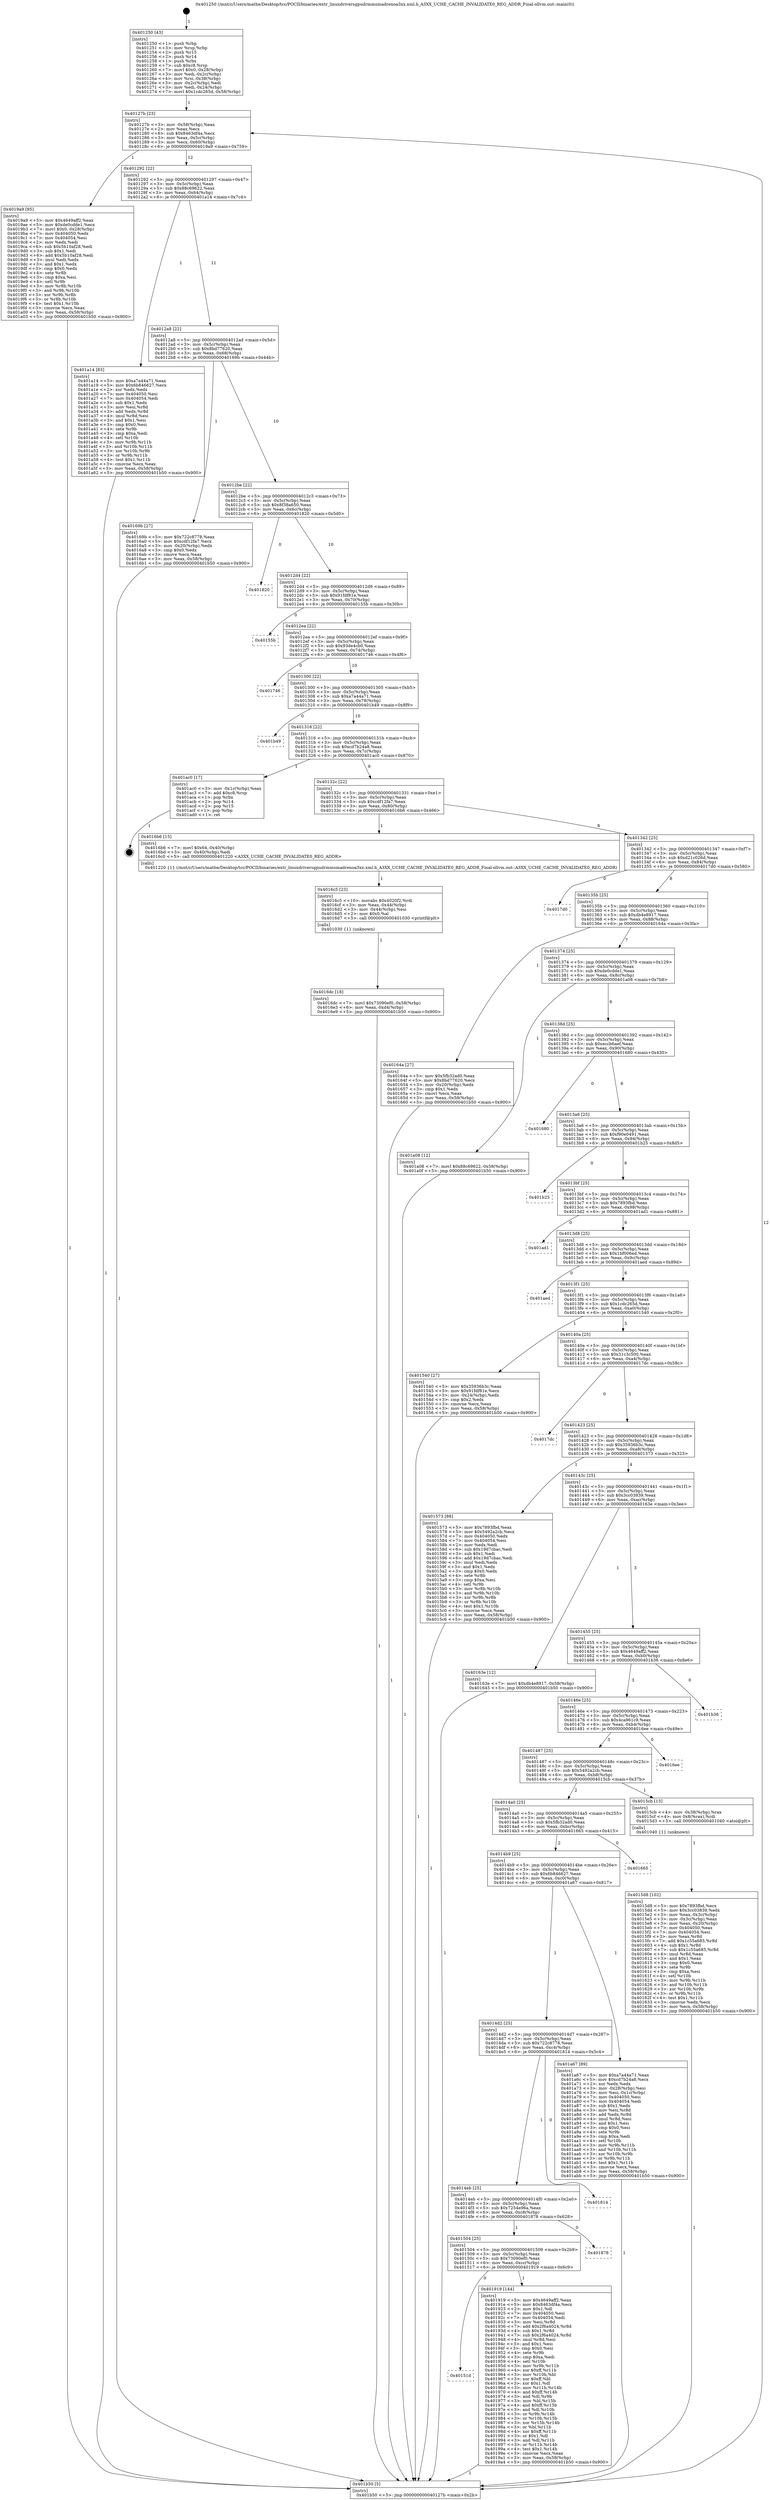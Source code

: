 digraph "0x401250" {
  label = "0x401250 (/mnt/c/Users/mathe/Desktop/tcc/POCII/binaries/extr_linuxdriversgpudrmmsmadrenoa3xx.xml.h_A3XX_UCHE_CACHE_INVALIDATE0_REG_ADDR_Final-ollvm.out::main(0))"
  labelloc = "t"
  node[shape=record]

  Entry [label="",width=0.3,height=0.3,shape=circle,fillcolor=black,style=filled]
  "0x40127b" [label="{
     0x40127b [23]\l
     | [instrs]\l
     &nbsp;&nbsp;0x40127b \<+3\>: mov -0x58(%rbp),%eax\l
     &nbsp;&nbsp;0x40127e \<+2\>: mov %eax,%ecx\l
     &nbsp;&nbsp;0x401280 \<+6\>: sub $0x8463df4a,%ecx\l
     &nbsp;&nbsp;0x401286 \<+3\>: mov %eax,-0x5c(%rbp)\l
     &nbsp;&nbsp;0x401289 \<+3\>: mov %ecx,-0x60(%rbp)\l
     &nbsp;&nbsp;0x40128c \<+6\>: je 00000000004019a9 \<main+0x759\>\l
  }"]
  "0x4019a9" [label="{
     0x4019a9 [95]\l
     | [instrs]\l
     &nbsp;&nbsp;0x4019a9 \<+5\>: mov $0x4649aff2,%eax\l
     &nbsp;&nbsp;0x4019ae \<+5\>: mov $0xde0cdde1,%ecx\l
     &nbsp;&nbsp;0x4019b3 \<+7\>: movl $0x0,-0x28(%rbp)\l
     &nbsp;&nbsp;0x4019ba \<+7\>: mov 0x404050,%edx\l
     &nbsp;&nbsp;0x4019c1 \<+7\>: mov 0x404054,%esi\l
     &nbsp;&nbsp;0x4019c8 \<+2\>: mov %edx,%edi\l
     &nbsp;&nbsp;0x4019ca \<+6\>: sub $0x5b10af28,%edi\l
     &nbsp;&nbsp;0x4019d0 \<+3\>: sub $0x1,%edi\l
     &nbsp;&nbsp;0x4019d3 \<+6\>: add $0x5b10af28,%edi\l
     &nbsp;&nbsp;0x4019d9 \<+3\>: imul %edi,%edx\l
     &nbsp;&nbsp;0x4019dc \<+3\>: and $0x1,%edx\l
     &nbsp;&nbsp;0x4019df \<+3\>: cmp $0x0,%edx\l
     &nbsp;&nbsp;0x4019e2 \<+4\>: sete %r8b\l
     &nbsp;&nbsp;0x4019e6 \<+3\>: cmp $0xa,%esi\l
     &nbsp;&nbsp;0x4019e9 \<+4\>: setl %r9b\l
     &nbsp;&nbsp;0x4019ed \<+3\>: mov %r8b,%r10b\l
     &nbsp;&nbsp;0x4019f0 \<+3\>: and %r9b,%r10b\l
     &nbsp;&nbsp;0x4019f3 \<+3\>: xor %r9b,%r8b\l
     &nbsp;&nbsp;0x4019f6 \<+3\>: or %r8b,%r10b\l
     &nbsp;&nbsp;0x4019f9 \<+4\>: test $0x1,%r10b\l
     &nbsp;&nbsp;0x4019fd \<+3\>: cmovne %ecx,%eax\l
     &nbsp;&nbsp;0x401a00 \<+3\>: mov %eax,-0x58(%rbp)\l
     &nbsp;&nbsp;0x401a03 \<+5\>: jmp 0000000000401b50 \<main+0x900\>\l
  }"]
  "0x401292" [label="{
     0x401292 [22]\l
     | [instrs]\l
     &nbsp;&nbsp;0x401292 \<+5\>: jmp 0000000000401297 \<main+0x47\>\l
     &nbsp;&nbsp;0x401297 \<+3\>: mov -0x5c(%rbp),%eax\l
     &nbsp;&nbsp;0x40129a \<+5\>: sub $0x88c69622,%eax\l
     &nbsp;&nbsp;0x40129f \<+3\>: mov %eax,-0x64(%rbp)\l
     &nbsp;&nbsp;0x4012a2 \<+6\>: je 0000000000401a14 \<main+0x7c4\>\l
  }"]
  Exit [label="",width=0.3,height=0.3,shape=circle,fillcolor=black,style=filled,peripheries=2]
  "0x401a14" [label="{
     0x401a14 [83]\l
     | [instrs]\l
     &nbsp;&nbsp;0x401a14 \<+5\>: mov $0xa7a44a71,%eax\l
     &nbsp;&nbsp;0x401a19 \<+5\>: mov $0x6b846627,%ecx\l
     &nbsp;&nbsp;0x401a1e \<+2\>: xor %edx,%edx\l
     &nbsp;&nbsp;0x401a20 \<+7\>: mov 0x404050,%esi\l
     &nbsp;&nbsp;0x401a27 \<+7\>: mov 0x404054,%edi\l
     &nbsp;&nbsp;0x401a2e \<+3\>: sub $0x1,%edx\l
     &nbsp;&nbsp;0x401a31 \<+3\>: mov %esi,%r8d\l
     &nbsp;&nbsp;0x401a34 \<+3\>: add %edx,%r8d\l
     &nbsp;&nbsp;0x401a37 \<+4\>: imul %r8d,%esi\l
     &nbsp;&nbsp;0x401a3b \<+3\>: and $0x1,%esi\l
     &nbsp;&nbsp;0x401a3e \<+3\>: cmp $0x0,%esi\l
     &nbsp;&nbsp;0x401a41 \<+4\>: sete %r9b\l
     &nbsp;&nbsp;0x401a45 \<+3\>: cmp $0xa,%edi\l
     &nbsp;&nbsp;0x401a48 \<+4\>: setl %r10b\l
     &nbsp;&nbsp;0x401a4c \<+3\>: mov %r9b,%r11b\l
     &nbsp;&nbsp;0x401a4f \<+3\>: and %r10b,%r11b\l
     &nbsp;&nbsp;0x401a52 \<+3\>: xor %r10b,%r9b\l
     &nbsp;&nbsp;0x401a55 \<+3\>: or %r9b,%r11b\l
     &nbsp;&nbsp;0x401a58 \<+4\>: test $0x1,%r11b\l
     &nbsp;&nbsp;0x401a5c \<+3\>: cmovne %ecx,%eax\l
     &nbsp;&nbsp;0x401a5f \<+3\>: mov %eax,-0x58(%rbp)\l
     &nbsp;&nbsp;0x401a62 \<+5\>: jmp 0000000000401b50 \<main+0x900\>\l
  }"]
  "0x4012a8" [label="{
     0x4012a8 [22]\l
     | [instrs]\l
     &nbsp;&nbsp;0x4012a8 \<+5\>: jmp 00000000004012ad \<main+0x5d\>\l
     &nbsp;&nbsp;0x4012ad \<+3\>: mov -0x5c(%rbp),%eax\l
     &nbsp;&nbsp;0x4012b0 \<+5\>: sub $0x8bd77620,%eax\l
     &nbsp;&nbsp;0x4012b5 \<+3\>: mov %eax,-0x68(%rbp)\l
     &nbsp;&nbsp;0x4012b8 \<+6\>: je 000000000040169b \<main+0x44b\>\l
  }"]
  "0x40151d" [label="{
     0x40151d\l
  }", style=dashed]
  "0x40169b" [label="{
     0x40169b [27]\l
     | [instrs]\l
     &nbsp;&nbsp;0x40169b \<+5\>: mov $0x722c8778,%eax\l
     &nbsp;&nbsp;0x4016a0 \<+5\>: mov $0xcdf12fa7,%ecx\l
     &nbsp;&nbsp;0x4016a5 \<+3\>: mov -0x20(%rbp),%edx\l
     &nbsp;&nbsp;0x4016a8 \<+3\>: cmp $0x0,%edx\l
     &nbsp;&nbsp;0x4016ab \<+3\>: cmove %ecx,%eax\l
     &nbsp;&nbsp;0x4016ae \<+3\>: mov %eax,-0x58(%rbp)\l
     &nbsp;&nbsp;0x4016b1 \<+5\>: jmp 0000000000401b50 \<main+0x900\>\l
  }"]
  "0x4012be" [label="{
     0x4012be [22]\l
     | [instrs]\l
     &nbsp;&nbsp;0x4012be \<+5\>: jmp 00000000004012c3 \<main+0x73\>\l
     &nbsp;&nbsp;0x4012c3 \<+3\>: mov -0x5c(%rbp),%eax\l
     &nbsp;&nbsp;0x4012c6 \<+5\>: sub $0x8f38a650,%eax\l
     &nbsp;&nbsp;0x4012cb \<+3\>: mov %eax,-0x6c(%rbp)\l
     &nbsp;&nbsp;0x4012ce \<+6\>: je 0000000000401820 \<main+0x5d0\>\l
  }"]
  "0x401919" [label="{
     0x401919 [144]\l
     | [instrs]\l
     &nbsp;&nbsp;0x401919 \<+5\>: mov $0x4649aff2,%eax\l
     &nbsp;&nbsp;0x40191e \<+5\>: mov $0x8463df4a,%ecx\l
     &nbsp;&nbsp;0x401923 \<+2\>: mov $0x1,%dl\l
     &nbsp;&nbsp;0x401925 \<+7\>: mov 0x404050,%esi\l
     &nbsp;&nbsp;0x40192c \<+7\>: mov 0x404054,%edi\l
     &nbsp;&nbsp;0x401933 \<+3\>: mov %esi,%r8d\l
     &nbsp;&nbsp;0x401936 \<+7\>: add $0x2f6a4024,%r8d\l
     &nbsp;&nbsp;0x40193d \<+4\>: sub $0x1,%r8d\l
     &nbsp;&nbsp;0x401941 \<+7\>: sub $0x2f6a4024,%r8d\l
     &nbsp;&nbsp;0x401948 \<+4\>: imul %r8d,%esi\l
     &nbsp;&nbsp;0x40194c \<+3\>: and $0x1,%esi\l
     &nbsp;&nbsp;0x40194f \<+3\>: cmp $0x0,%esi\l
     &nbsp;&nbsp;0x401952 \<+4\>: sete %r9b\l
     &nbsp;&nbsp;0x401956 \<+3\>: cmp $0xa,%edi\l
     &nbsp;&nbsp;0x401959 \<+4\>: setl %r10b\l
     &nbsp;&nbsp;0x40195d \<+3\>: mov %r9b,%r11b\l
     &nbsp;&nbsp;0x401960 \<+4\>: xor $0xff,%r11b\l
     &nbsp;&nbsp;0x401964 \<+3\>: mov %r10b,%bl\l
     &nbsp;&nbsp;0x401967 \<+3\>: xor $0xff,%bl\l
     &nbsp;&nbsp;0x40196a \<+3\>: xor $0x1,%dl\l
     &nbsp;&nbsp;0x40196d \<+3\>: mov %r11b,%r14b\l
     &nbsp;&nbsp;0x401970 \<+4\>: and $0xff,%r14b\l
     &nbsp;&nbsp;0x401974 \<+3\>: and %dl,%r9b\l
     &nbsp;&nbsp;0x401977 \<+3\>: mov %bl,%r15b\l
     &nbsp;&nbsp;0x40197a \<+4\>: and $0xff,%r15b\l
     &nbsp;&nbsp;0x40197e \<+3\>: and %dl,%r10b\l
     &nbsp;&nbsp;0x401981 \<+3\>: or %r9b,%r14b\l
     &nbsp;&nbsp;0x401984 \<+3\>: or %r10b,%r15b\l
     &nbsp;&nbsp;0x401987 \<+3\>: xor %r15b,%r14b\l
     &nbsp;&nbsp;0x40198a \<+3\>: or %bl,%r11b\l
     &nbsp;&nbsp;0x40198d \<+4\>: xor $0xff,%r11b\l
     &nbsp;&nbsp;0x401991 \<+3\>: or $0x1,%dl\l
     &nbsp;&nbsp;0x401994 \<+3\>: and %dl,%r11b\l
     &nbsp;&nbsp;0x401997 \<+3\>: or %r11b,%r14b\l
     &nbsp;&nbsp;0x40199a \<+4\>: test $0x1,%r14b\l
     &nbsp;&nbsp;0x40199e \<+3\>: cmovne %ecx,%eax\l
     &nbsp;&nbsp;0x4019a1 \<+3\>: mov %eax,-0x58(%rbp)\l
     &nbsp;&nbsp;0x4019a4 \<+5\>: jmp 0000000000401b50 \<main+0x900\>\l
  }"]
  "0x401820" [label="{
     0x401820\l
  }", style=dashed]
  "0x4012d4" [label="{
     0x4012d4 [22]\l
     | [instrs]\l
     &nbsp;&nbsp;0x4012d4 \<+5\>: jmp 00000000004012d9 \<main+0x89\>\l
     &nbsp;&nbsp;0x4012d9 \<+3\>: mov -0x5c(%rbp),%eax\l
     &nbsp;&nbsp;0x4012dc \<+5\>: sub $0x91fdf81e,%eax\l
     &nbsp;&nbsp;0x4012e1 \<+3\>: mov %eax,-0x70(%rbp)\l
     &nbsp;&nbsp;0x4012e4 \<+6\>: je 000000000040155b \<main+0x30b\>\l
  }"]
  "0x401504" [label="{
     0x401504 [25]\l
     | [instrs]\l
     &nbsp;&nbsp;0x401504 \<+5\>: jmp 0000000000401509 \<main+0x2b9\>\l
     &nbsp;&nbsp;0x401509 \<+3\>: mov -0x5c(%rbp),%eax\l
     &nbsp;&nbsp;0x40150c \<+5\>: sub $0x73090ef0,%eax\l
     &nbsp;&nbsp;0x401511 \<+6\>: mov %eax,-0xcc(%rbp)\l
     &nbsp;&nbsp;0x401517 \<+6\>: je 0000000000401919 \<main+0x6c9\>\l
  }"]
  "0x40155b" [label="{
     0x40155b\l
  }", style=dashed]
  "0x4012ea" [label="{
     0x4012ea [22]\l
     | [instrs]\l
     &nbsp;&nbsp;0x4012ea \<+5\>: jmp 00000000004012ef \<main+0x9f\>\l
     &nbsp;&nbsp;0x4012ef \<+3\>: mov -0x5c(%rbp),%eax\l
     &nbsp;&nbsp;0x4012f2 \<+5\>: sub $0x93de4cb0,%eax\l
     &nbsp;&nbsp;0x4012f7 \<+3\>: mov %eax,-0x74(%rbp)\l
     &nbsp;&nbsp;0x4012fa \<+6\>: je 0000000000401746 \<main+0x4f6\>\l
  }"]
  "0x401878" [label="{
     0x401878\l
  }", style=dashed]
  "0x401746" [label="{
     0x401746\l
  }", style=dashed]
  "0x401300" [label="{
     0x401300 [22]\l
     | [instrs]\l
     &nbsp;&nbsp;0x401300 \<+5\>: jmp 0000000000401305 \<main+0xb5\>\l
     &nbsp;&nbsp;0x401305 \<+3\>: mov -0x5c(%rbp),%eax\l
     &nbsp;&nbsp;0x401308 \<+5\>: sub $0xa7a44a71,%eax\l
     &nbsp;&nbsp;0x40130d \<+3\>: mov %eax,-0x78(%rbp)\l
     &nbsp;&nbsp;0x401310 \<+6\>: je 0000000000401b49 \<main+0x8f9\>\l
  }"]
  "0x4014eb" [label="{
     0x4014eb [25]\l
     | [instrs]\l
     &nbsp;&nbsp;0x4014eb \<+5\>: jmp 00000000004014f0 \<main+0x2a0\>\l
     &nbsp;&nbsp;0x4014f0 \<+3\>: mov -0x5c(%rbp),%eax\l
     &nbsp;&nbsp;0x4014f3 \<+5\>: sub $0x7254e96a,%eax\l
     &nbsp;&nbsp;0x4014f8 \<+6\>: mov %eax,-0xc8(%rbp)\l
     &nbsp;&nbsp;0x4014fe \<+6\>: je 0000000000401878 \<main+0x628\>\l
  }"]
  "0x401b49" [label="{
     0x401b49\l
  }", style=dashed]
  "0x401316" [label="{
     0x401316 [22]\l
     | [instrs]\l
     &nbsp;&nbsp;0x401316 \<+5\>: jmp 000000000040131b \<main+0xcb\>\l
     &nbsp;&nbsp;0x40131b \<+3\>: mov -0x5c(%rbp),%eax\l
     &nbsp;&nbsp;0x40131e \<+5\>: sub $0xcd7b24a8,%eax\l
     &nbsp;&nbsp;0x401323 \<+3\>: mov %eax,-0x7c(%rbp)\l
     &nbsp;&nbsp;0x401326 \<+6\>: je 0000000000401ac0 \<main+0x870\>\l
  }"]
  "0x401814" [label="{
     0x401814\l
  }", style=dashed]
  "0x401ac0" [label="{
     0x401ac0 [17]\l
     | [instrs]\l
     &nbsp;&nbsp;0x401ac0 \<+3\>: mov -0x1c(%rbp),%eax\l
     &nbsp;&nbsp;0x401ac3 \<+7\>: add $0xc8,%rsp\l
     &nbsp;&nbsp;0x401aca \<+1\>: pop %rbx\l
     &nbsp;&nbsp;0x401acb \<+2\>: pop %r14\l
     &nbsp;&nbsp;0x401acd \<+2\>: pop %r15\l
     &nbsp;&nbsp;0x401acf \<+1\>: pop %rbp\l
     &nbsp;&nbsp;0x401ad0 \<+1\>: ret\l
  }"]
  "0x40132c" [label="{
     0x40132c [22]\l
     | [instrs]\l
     &nbsp;&nbsp;0x40132c \<+5\>: jmp 0000000000401331 \<main+0xe1\>\l
     &nbsp;&nbsp;0x401331 \<+3\>: mov -0x5c(%rbp),%eax\l
     &nbsp;&nbsp;0x401334 \<+5\>: sub $0xcdf12fa7,%eax\l
     &nbsp;&nbsp;0x401339 \<+3\>: mov %eax,-0x80(%rbp)\l
     &nbsp;&nbsp;0x40133c \<+6\>: je 00000000004016b6 \<main+0x466\>\l
  }"]
  "0x4014d2" [label="{
     0x4014d2 [25]\l
     | [instrs]\l
     &nbsp;&nbsp;0x4014d2 \<+5\>: jmp 00000000004014d7 \<main+0x287\>\l
     &nbsp;&nbsp;0x4014d7 \<+3\>: mov -0x5c(%rbp),%eax\l
     &nbsp;&nbsp;0x4014da \<+5\>: sub $0x722c8778,%eax\l
     &nbsp;&nbsp;0x4014df \<+6\>: mov %eax,-0xc4(%rbp)\l
     &nbsp;&nbsp;0x4014e5 \<+6\>: je 0000000000401814 \<main+0x5c4\>\l
  }"]
  "0x4016b6" [label="{
     0x4016b6 [15]\l
     | [instrs]\l
     &nbsp;&nbsp;0x4016b6 \<+7\>: movl $0x64,-0x40(%rbp)\l
     &nbsp;&nbsp;0x4016bd \<+3\>: mov -0x40(%rbp),%edi\l
     &nbsp;&nbsp;0x4016c0 \<+5\>: call 0000000000401220 \<A3XX_UCHE_CACHE_INVALIDATE0_REG_ADDR\>\l
     | [calls]\l
     &nbsp;&nbsp;0x401220 \{1\} (/mnt/c/Users/mathe/Desktop/tcc/POCII/binaries/extr_linuxdriversgpudrmmsmadrenoa3xx.xml.h_A3XX_UCHE_CACHE_INVALIDATE0_REG_ADDR_Final-ollvm.out::A3XX_UCHE_CACHE_INVALIDATE0_REG_ADDR)\l
  }"]
  "0x401342" [label="{
     0x401342 [25]\l
     | [instrs]\l
     &nbsp;&nbsp;0x401342 \<+5\>: jmp 0000000000401347 \<main+0xf7\>\l
     &nbsp;&nbsp;0x401347 \<+3\>: mov -0x5c(%rbp),%eax\l
     &nbsp;&nbsp;0x40134a \<+5\>: sub $0xd21c026d,%eax\l
     &nbsp;&nbsp;0x40134f \<+6\>: mov %eax,-0x84(%rbp)\l
     &nbsp;&nbsp;0x401355 \<+6\>: je 00000000004017d0 \<main+0x580\>\l
  }"]
  "0x401a67" [label="{
     0x401a67 [89]\l
     | [instrs]\l
     &nbsp;&nbsp;0x401a67 \<+5\>: mov $0xa7a44a71,%eax\l
     &nbsp;&nbsp;0x401a6c \<+5\>: mov $0xcd7b24a8,%ecx\l
     &nbsp;&nbsp;0x401a71 \<+2\>: xor %edx,%edx\l
     &nbsp;&nbsp;0x401a73 \<+3\>: mov -0x28(%rbp),%esi\l
     &nbsp;&nbsp;0x401a76 \<+3\>: mov %esi,-0x1c(%rbp)\l
     &nbsp;&nbsp;0x401a79 \<+7\>: mov 0x404050,%esi\l
     &nbsp;&nbsp;0x401a80 \<+7\>: mov 0x404054,%edi\l
     &nbsp;&nbsp;0x401a87 \<+3\>: sub $0x1,%edx\l
     &nbsp;&nbsp;0x401a8a \<+3\>: mov %esi,%r8d\l
     &nbsp;&nbsp;0x401a8d \<+3\>: add %edx,%r8d\l
     &nbsp;&nbsp;0x401a90 \<+4\>: imul %r8d,%esi\l
     &nbsp;&nbsp;0x401a94 \<+3\>: and $0x1,%esi\l
     &nbsp;&nbsp;0x401a97 \<+3\>: cmp $0x0,%esi\l
     &nbsp;&nbsp;0x401a9a \<+4\>: sete %r9b\l
     &nbsp;&nbsp;0x401a9e \<+3\>: cmp $0xa,%edi\l
     &nbsp;&nbsp;0x401aa1 \<+4\>: setl %r10b\l
     &nbsp;&nbsp;0x401aa5 \<+3\>: mov %r9b,%r11b\l
     &nbsp;&nbsp;0x401aa8 \<+3\>: and %r10b,%r11b\l
     &nbsp;&nbsp;0x401aab \<+3\>: xor %r10b,%r9b\l
     &nbsp;&nbsp;0x401aae \<+3\>: or %r9b,%r11b\l
     &nbsp;&nbsp;0x401ab1 \<+4\>: test $0x1,%r11b\l
     &nbsp;&nbsp;0x401ab5 \<+3\>: cmovne %ecx,%eax\l
     &nbsp;&nbsp;0x401ab8 \<+3\>: mov %eax,-0x58(%rbp)\l
     &nbsp;&nbsp;0x401abb \<+5\>: jmp 0000000000401b50 \<main+0x900\>\l
  }"]
  "0x4017d0" [label="{
     0x4017d0\l
  }", style=dashed]
  "0x40135b" [label="{
     0x40135b [25]\l
     | [instrs]\l
     &nbsp;&nbsp;0x40135b \<+5\>: jmp 0000000000401360 \<main+0x110\>\l
     &nbsp;&nbsp;0x401360 \<+3\>: mov -0x5c(%rbp),%eax\l
     &nbsp;&nbsp;0x401363 \<+5\>: sub $0xdb4e8917,%eax\l
     &nbsp;&nbsp;0x401368 \<+6\>: mov %eax,-0x88(%rbp)\l
     &nbsp;&nbsp;0x40136e \<+6\>: je 000000000040164a \<main+0x3fa\>\l
  }"]
  "0x4014b9" [label="{
     0x4014b9 [25]\l
     | [instrs]\l
     &nbsp;&nbsp;0x4014b9 \<+5\>: jmp 00000000004014be \<main+0x26e\>\l
     &nbsp;&nbsp;0x4014be \<+3\>: mov -0x5c(%rbp),%eax\l
     &nbsp;&nbsp;0x4014c1 \<+5\>: sub $0x6b846627,%eax\l
     &nbsp;&nbsp;0x4014c6 \<+6\>: mov %eax,-0xc0(%rbp)\l
     &nbsp;&nbsp;0x4014cc \<+6\>: je 0000000000401a67 \<main+0x817\>\l
  }"]
  "0x40164a" [label="{
     0x40164a [27]\l
     | [instrs]\l
     &nbsp;&nbsp;0x40164a \<+5\>: mov $0x5fb32ad0,%eax\l
     &nbsp;&nbsp;0x40164f \<+5\>: mov $0x8bd77620,%ecx\l
     &nbsp;&nbsp;0x401654 \<+3\>: mov -0x20(%rbp),%edx\l
     &nbsp;&nbsp;0x401657 \<+3\>: cmp $0x1,%edx\l
     &nbsp;&nbsp;0x40165a \<+3\>: cmovl %ecx,%eax\l
     &nbsp;&nbsp;0x40165d \<+3\>: mov %eax,-0x58(%rbp)\l
     &nbsp;&nbsp;0x401660 \<+5\>: jmp 0000000000401b50 \<main+0x900\>\l
  }"]
  "0x401374" [label="{
     0x401374 [25]\l
     | [instrs]\l
     &nbsp;&nbsp;0x401374 \<+5\>: jmp 0000000000401379 \<main+0x129\>\l
     &nbsp;&nbsp;0x401379 \<+3\>: mov -0x5c(%rbp),%eax\l
     &nbsp;&nbsp;0x40137c \<+5\>: sub $0xde0cdde1,%eax\l
     &nbsp;&nbsp;0x401381 \<+6\>: mov %eax,-0x8c(%rbp)\l
     &nbsp;&nbsp;0x401387 \<+6\>: je 0000000000401a08 \<main+0x7b8\>\l
  }"]
  "0x401665" [label="{
     0x401665\l
  }", style=dashed]
  "0x401a08" [label="{
     0x401a08 [12]\l
     | [instrs]\l
     &nbsp;&nbsp;0x401a08 \<+7\>: movl $0x88c69622,-0x58(%rbp)\l
     &nbsp;&nbsp;0x401a0f \<+5\>: jmp 0000000000401b50 \<main+0x900\>\l
  }"]
  "0x40138d" [label="{
     0x40138d [25]\l
     | [instrs]\l
     &nbsp;&nbsp;0x40138d \<+5\>: jmp 0000000000401392 \<main+0x142\>\l
     &nbsp;&nbsp;0x401392 \<+3\>: mov -0x5c(%rbp),%eax\l
     &nbsp;&nbsp;0x401395 \<+5\>: sub $0xeccb6aef,%eax\l
     &nbsp;&nbsp;0x40139a \<+6\>: mov %eax,-0x90(%rbp)\l
     &nbsp;&nbsp;0x4013a0 \<+6\>: je 0000000000401680 \<main+0x430\>\l
  }"]
  "0x4016dc" [label="{
     0x4016dc [18]\l
     | [instrs]\l
     &nbsp;&nbsp;0x4016dc \<+7\>: movl $0x73090ef0,-0x58(%rbp)\l
     &nbsp;&nbsp;0x4016e3 \<+6\>: mov %eax,-0xd4(%rbp)\l
     &nbsp;&nbsp;0x4016e9 \<+5\>: jmp 0000000000401b50 \<main+0x900\>\l
  }"]
  "0x401680" [label="{
     0x401680\l
  }", style=dashed]
  "0x4013a6" [label="{
     0x4013a6 [25]\l
     | [instrs]\l
     &nbsp;&nbsp;0x4013a6 \<+5\>: jmp 00000000004013ab \<main+0x15b\>\l
     &nbsp;&nbsp;0x4013ab \<+3\>: mov -0x5c(%rbp),%eax\l
     &nbsp;&nbsp;0x4013ae \<+5\>: sub $0xf90e0491,%eax\l
     &nbsp;&nbsp;0x4013b3 \<+6\>: mov %eax,-0x94(%rbp)\l
     &nbsp;&nbsp;0x4013b9 \<+6\>: je 0000000000401b25 \<main+0x8d5\>\l
  }"]
  "0x4016c5" [label="{
     0x4016c5 [23]\l
     | [instrs]\l
     &nbsp;&nbsp;0x4016c5 \<+10\>: movabs $0x4020f2,%rdi\l
     &nbsp;&nbsp;0x4016cf \<+3\>: mov %eax,-0x44(%rbp)\l
     &nbsp;&nbsp;0x4016d2 \<+3\>: mov -0x44(%rbp),%esi\l
     &nbsp;&nbsp;0x4016d5 \<+2\>: mov $0x0,%al\l
     &nbsp;&nbsp;0x4016d7 \<+5\>: call 0000000000401030 \<printf@plt\>\l
     | [calls]\l
     &nbsp;&nbsp;0x401030 \{1\} (unknown)\l
  }"]
  "0x401b25" [label="{
     0x401b25\l
  }", style=dashed]
  "0x4013bf" [label="{
     0x4013bf [25]\l
     | [instrs]\l
     &nbsp;&nbsp;0x4013bf \<+5\>: jmp 00000000004013c4 \<main+0x174\>\l
     &nbsp;&nbsp;0x4013c4 \<+3\>: mov -0x5c(%rbp),%eax\l
     &nbsp;&nbsp;0x4013c7 \<+5\>: sub $0x7893fbd,%eax\l
     &nbsp;&nbsp;0x4013cc \<+6\>: mov %eax,-0x98(%rbp)\l
     &nbsp;&nbsp;0x4013d2 \<+6\>: je 0000000000401ad1 \<main+0x881\>\l
  }"]
  "0x4015d8" [label="{
     0x4015d8 [102]\l
     | [instrs]\l
     &nbsp;&nbsp;0x4015d8 \<+5\>: mov $0x7893fbd,%ecx\l
     &nbsp;&nbsp;0x4015dd \<+5\>: mov $0x3cc03839,%edx\l
     &nbsp;&nbsp;0x4015e2 \<+3\>: mov %eax,-0x3c(%rbp)\l
     &nbsp;&nbsp;0x4015e5 \<+3\>: mov -0x3c(%rbp),%eax\l
     &nbsp;&nbsp;0x4015e8 \<+3\>: mov %eax,-0x20(%rbp)\l
     &nbsp;&nbsp;0x4015eb \<+7\>: mov 0x404050,%eax\l
     &nbsp;&nbsp;0x4015f2 \<+7\>: mov 0x404054,%esi\l
     &nbsp;&nbsp;0x4015f9 \<+3\>: mov %eax,%r8d\l
     &nbsp;&nbsp;0x4015fc \<+7\>: add $0x1c55a685,%r8d\l
     &nbsp;&nbsp;0x401603 \<+4\>: sub $0x1,%r8d\l
     &nbsp;&nbsp;0x401607 \<+7\>: sub $0x1c55a685,%r8d\l
     &nbsp;&nbsp;0x40160e \<+4\>: imul %r8d,%eax\l
     &nbsp;&nbsp;0x401612 \<+3\>: and $0x1,%eax\l
     &nbsp;&nbsp;0x401615 \<+3\>: cmp $0x0,%eax\l
     &nbsp;&nbsp;0x401618 \<+4\>: sete %r9b\l
     &nbsp;&nbsp;0x40161c \<+3\>: cmp $0xa,%esi\l
     &nbsp;&nbsp;0x40161f \<+4\>: setl %r10b\l
     &nbsp;&nbsp;0x401623 \<+3\>: mov %r9b,%r11b\l
     &nbsp;&nbsp;0x401626 \<+3\>: and %r10b,%r11b\l
     &nbsp;&nbsp;0x401629 \<+3\>: xor %r10b,%r9b\l
     &nbsp;&nbsp;0x40162c \<+3\>: or %r9b,%r11b\l
     &nbsp;&nbsp;0x40162f \<+4\>: test $0x1,%r11b\l
     &nbsp;&nbsp;0x401633 \<+3\>: cmovne %edx,%ecx\l
     &nbsp;&nbsp;0x401636 \<+3\>: mov %ecx,-0x58(%rbp)\l
     &nbsp;&nbsp;0x401639 \<+5\>: jmp 0000000000401b50 \<main+0x900\>\l
  }"]
  "0x401ad1" [label="{
     0x401ad1\l
  }", style=dashed]
  "0x4013d8" [label="{
     0x4013d8 [25]\l
     | [instrs]\l
     &nbsp;&nbsp;0x4013d8 \<+5\>: jmp 00000000004013dd \<main+0x18d\>\l
     &nbsp;&nbsp;0x4013dd \<+3\>: mov -0x5c(%rbp),%eax\l
     &nbsp;&nbsp;0x4013e0 \<+5\>: sub $0x1bf006ed,%eax\l
     &nbsp;&nbsp;0x4013e5 \<+6\>: mov %eax,-0x9c(%rbp)\l
     &nbsp;&nbsp;0x4013eb \<+6\>: je 0000000000401aed \<main+0x89d\>\l
  }"]
  "0x4014a0" [label="{
     0x4014a0 [25]\l
     | [instrs]\l
     &nbsp;&nbsp;0x4014a0 \<+5\>: jmp 00000000004014a5 \<main+0x255\>\l
     &nbsp;&nbsp;0x4014a5 \<+3\>: mov -0x5c(%rbp),%eax\l
     &nbsp;&nbsp;0x4014a8 \<+5\>: sub $0x5fb32ad0,%eax\l
     &nbsp;&nbsp;0x4014ad \<+6\>: mov %eax,-0xbc(%rbp)\l
     &nbsp;&nbsp;0x4014b3 \<+6\>: je 0000000000401665 \<main+0x415\>\l
  }"]
  "0x401aed" [label="{
     0x401aed\l
  }", style=dashed]
  "0x4013f1" [label="{
     0x4013f1 [25]\l
     | [instrs]\l
     &nbsp;&nbsp;0x4013f1 \<+5\>: jmp 00000000004013f6 \<main+0x1a6\>\l
     &nbsp;&nbsp;0x4013f6 \<+3\>: mov -0x5c(%rbp),%eax\l
     &nbsp;&nbsp;0x4013f9 \<+5\>: sub $0x1cdc265d,%eax\l
     &nbsp;&nbsp;0x4013fe \<+6\>: mov %eax,-0xa0(%rbp)\l
     &nbsp;&nbsp;0x401404 \<+6\>: je 0000000000401540 \<main+0x2f0\>\l
  }"]
  "0x4015cb" [label="{
     0x4015cb [13]\l
     | [instrs]\l
     &nbsp;&nbsp;0x4015cb \<+4\>: mov -0x38(%rbp),%rax\l
     &nbsp;&nbsp;0x4015cf \<+4\>: mov 0x8(%rax),%rdi\l
     &nbsp;&nbsp;0x4015d3 \<+5\>: call 0000000000401040 \<atoi@plt\>\l
     | [calls]\l
     &nbsp;&nbsp;0x401040 \{1\} (unknown)\l
  }"]
  "0x401540" [label="{
     0x401540 [27]\l
     | [instrs]\l
     &nbsp;&nbsp;0x401540 \<+5\>: mov $0x35936b3c,%eax\l
     &nbsp;&nbsp;0x401545 \<+5\>: mov $0x91fdf81e,%ecx\l
     &nbsp;&nbsp;0x40154a \<+3\>: mov -0x24(%rbp),%edx\l
     &nbsp;&nbsp;0x40154d \<+3\>: cmp $0x2,%edx\l
     &nbsp;&nbsp;0x401550 \<+3\>: cmovne %ecx,%eax\l
     &nbsp;&nbsp;0x401553 \<+3\>: mov %eax,-0x58(%rbp)\l
     &nbsp;&nbsp;0x401556 \<+5\>: jmp 0000000000401b50 \<main+0x900\>\l
  }"]
  "0x40140a" [label="{
     0x40140a [25]\l
     | [instrs]\l
     &nbsp;&nbsp;0x40140a \<+5\>: jmp 000000000040140f \<main+0x1bf\>\l
     &nbsp;&nbsp;0x40140f \<+3\>: mov -0x5c(%rbp),%eax\l
     &nbsp;&nbsp;0x401412 \<+5\>: sub $0x31c3c500,%eax\l
     &nbsp;&nbsp;0x401417 \<+6\>: mov %eax,-0xa4(%rbp)\l
     &nbsp;&nbsp;0x40141d \<+6\>: je 00000000004017dc \<main+0x58c\>\l
  }"]
  "0x401b50" [label="{
     0x401b50 [5]\l
     | [instrs]\l
     &nbsp;&nbsp;0x401b50 \<+5\>: jmp 000000000040127b \<main+0x2b\>\l
  }"]
  "0x401250" [label="{
     0x401250 [43]\l
     | [instrs]\l
     &nbsp;&nbsp;0x401250 \<+1\>: push %rbp\l
     &nbsp;&nbsp;0x401251 \<+3\>: mov %rsp,%rbp\l
     &nbsp;&nbsp;0x401254 \<+2\>: push %r15\l
     &nbsp;&nbsp;0x401256 \<+2\>: push %r14\l
     &nbsp;&nbsp;0x401258 \<+1\>: push %rbx\l
     &nbsp;&nbsp;0x401259 \<+7\>: sub $0xc8,%rsp\l
     &nbsp;&nbsp;0x401260 \<+7\>: movl $0x0,-0x28(%rbp)\l
     &nbsp;&nbsp;0x401267 \<+3\>: mov %edi,-0x2c(%rbp)\l
     &nbsp;&nbsp;0x40126a \<+4\>: mov %rsi,-0x38(%rbp)\l
     &nbsp;&nbsp;0x40126e \<+3\>: mov -0x2c(%rbp),%edi\l
     &nbsp;&nbsp;0x401271 \<+3\>: mov %edi,-0x24(%rbp)\l
     &nbsp;&nbsp;0x401274 \<+7\>: movl $0x1cdc265d,-0x58(%rbp)\l
  }"]
  "0x401487" [label="{
     0x401487 [25]\l
     | [instrs]\l
     &nbsp;&nbsp;0x401487 \<+5\>: jmp 000000000040148c \<main+0x23c\>\l
     &nbsp;&nbsp;0x40148c \<+3\>: mov -0x5c(%rbp),%eax\l
     &nbsp;&nbsp;0x40148f \<+5\>: sub $0x5492a2cb,%eax\l
     &nbsp;&nbsp;0x401494 \<+6\>: mov %eax,-0xb8(%rbp)\l
     &nbsp;&nbsp;0x40149a \<+6\>: je 00000000004015cb \<main+0x37b\>\l
  }"]
  "0x4017dc" [label="{
     0x4017dc\l
  }", style=dashed]
  "0x401423" [label="{
     0x401423 [25]\l
     | [instrs]\l
     &nbsp;&nbsp;0x401423 \<+5\>: jmp 0000000000401428 \<main+0x1d8\>\l
     &nbsp;&nbsp;0x401428 \<+3\>: mov -0x5c(%rbp),%eax\l
     &nbsp;&nbsp;0x40142b \<+5\>: sub $0x35936b3c,%eax\l
     &nbsp;&nbsp;0x401430 \<+6\>: mov %eax,-0xa8(%rbp)\l
     &nbsp;&nbsp;0x401436 \<+6\>: je 0000000000401573 \<main+0x323\>\l
  }"]
  "0x4016ee" [label="{
     0x4016ee\l
  }", style=dashed]
  "0x401573" [label="{
     0x401573 [88]\l
     | [instrs]\l
     &nbsp;&nbsp;0x401573 \<+5\>: mov $0x7893fbd,%eax\l
     &nbsp;&nbsp;0x401578 \<+5\>: mov $0x5492a2cb,%ecx\l
     &nbsp;&nbsp;0x40157d \<+7\>: mov 0x404050,%edx\l
     &nbsp;&nbsp;0x401584 \<+7\>: mov 0x404054,%esi\l
     &nbsp;&nbsp;0x40158b \<+2\>: mov %edx,%edi\l
     &nbsp;&nbsp;0x40158d \<+6\>: sub $0x19d7cbac,%edi\l
     &nbsp;&nbsp;0x401593 \<+3\>: sub $0x1,%edi\l
     &nbsp;&nbsp;0x401596 \<+6\>: add $0x19d7cbac,%edi\l
     &nbsp;&nbsp;0x40159c \<+3\>: imul %edi,%edx\l
     &nbsp;&nbsp;0x40159f \<+3\>: and $0x1,%edx\l
     &nbsp;&nbsp;0x4015a2 \<+3\>: cmp $0x0,%edx\l
     &nbsp;&nbsp;0x4015a5 \<+4\>: sete %r8b\l
     &nbsp;&nbsp;0x4015a9 \<+3\>: cmp $0xa,%esi\l
     &nbsp;&nbsp;0x4015ac \<+4\>: setl %r9b\l
     &nbsp;&nbsp;0x4015b0 \<+3\>: mov %r8b,%r10b\l
     &nbsp;&nbsp;0x4015b3 \<+3\>: and %r9b,%r10b\l
     &nbsp;&nbsp;0x4015b6 \<+3\>: xor %r9b,%r8b\l
     &nbsp;&nbsp;0x4015b9 \<+3\>: or %r8b,%r10b\l
     &nbsp;&nbsp;0x4015bc \<+4\>: test $0x1,%r10b\l
     &nbsp;&nbsp;0x4015c0 \<+3\>: cmovne %ecx,%eax\l
     &nbsp;&nbsp;0x4015c3 \<+3\>: mov %eax,-0x58(%rbp)\l
     &nbsp;&nbsp;0x4015c6 \<+5\>: jmp 0000000000401b50 \<main+0x900\>\l
  }"]
  "0x40143c" [label="{
     0x40143c [25]\l
     | [instrs]\l
     &nbsp;&nbsp;0x40143c \<+5\>: jmp 0000000000401441 \<main+0x1f1\>\l
     &nbsp;&nbsp;0x401441 \<+3\>: mov -0x5c(%rbp),%eax\l
     &nbsp;&nbsp;0x401444 \<+5\>: sub $0x3cc03839,%eax\l
     &nbsp;&nbsp;0x401449 \<+6\>: mov %eax,-0xac(%rbp)\l
     &nbsp;&nbsp;0x40144f \<+6\>: je 000000000040163e \<main+0x3ee\>\l
  }"]
  "0x40146e" [label="{
     0x40146e [25]\l
     | [instrs]\l
     &nbsp;&nbsp;0x40146e \<+5\>: jmp 0000000000401473 \<main+0x223\>\l
     &nbsp;&nbsp;0x401473 \<+3\>: mov -0x5c(%rbp),%eax\l
     &nbsp;&nbsp;0x401476 \<+5\>: sub $0x4ca961c9,%eax\l
     &nbsp;&nbsp;0x40147b \<+6\>: mov %eax,-0xb4(%rbp)\l
     &nbsp;&nbsp;0x401481 \<+6\>: je 00000000004016ee \<main+0x49e\>\l
  }"]
  "0x40163e" [label="{
     0x40163e [12]\l
     | [instrs]\l
     &nbsp;&nbsp;0x40163e \<+7\>: movl $0xdb4e8917,-0x58(%rbp)\l
     &nbsp;&nbsp;0x401645 \<+5\>: jmp 0000000000401b50 \<main+0x900\>\l
  }"]
  "0x401455" [label="{
     0x401455 [25]\l
     | [instrs]\l
     &nbsp;&nbsp;0x401455 \<+5\>: jmp 000000000040145a \<main+0x20a\>\l
     &nbsp;&nbsp;0x40145a \<+3\>: mov -0x5c(%rbp),%eax\l
     &nbsp;&nbsp;0x40145d \<+5\>: sub $0x4649aff2,%eax\l
     &nbsp;&nbsp;0x401462 \<+6\>: mov %eax,-0xb0(%rbp)\l
     &nbsp;&nbsp;0x401468 \<+6\>: je 0000000000401b36 \<main+0x8e6\>\l
  }"]
  "0x401b36" [label="{
     0x401b36\l
  }", style=dashed]
  Entry -> "0x401250" [label=" 1"]
  "0x40127b" -> "0x4019a9" [label=" 1"]
  "0x40127b" -> "0x401292" [label=" 12"]
  "0x401ac0" -> Exit [label=" 1"]
  "0x401292" -> "0x401a14" [label=" 1"]
  "0x401292" -> "0x4012a8" [label=" 11"]
  "0x401a67" -> "0x401b50" [label=" 1"]
  "0x4012a8" -> "0x40169b" [label=" 1"]
  "0x4012a8" -> "0x4012be" [label=" 10"]
  "0x401a14" -> "0x401b50" [label=" 1"]
  "0x4012be" -> "0x401820" [label=" 0"]
  "0x4012be" -> "0x4012d4" [label=" 10"]
  "0x401a08" -> "0x401b50" [label=" 1"]
  "0x4012d4" -> "0x40155b" [label=" 0"]
  "0x4012d4" -> "0x4012ea" [label=" 10"]
  "0x401919" -> "0x401b50" [label=" 1"]
  "0x4012ea" -> "0x401746" [label=" 0"]
  "0x4012ea" -> "0x401300" [label=" 10"]
  "0x401504" -> "0x40151d" [label=" 0"]
  "0x401300" -> "0x401b49" [label=" 0"]
  "0x401300" -> "0x401316" [label=" 10"]
  "0x4019a9" -> "0x401b50" [label=" 1"]
  "0x401316" -> "0x401ac0" [label=" 1"]
  "0x401316" -> "0x40132c" [label=" 9"]
  "0x4014eb" -> "0x401504" [label=" 1"]
  "0x40132c" -> "0x4016b6" [label=" 1"]
  "0x40132c" -> "0x401342" [label=" 8"]
  "0x401504" -> "0x401919" [label=" 1"]
  "0x401342" -> "0x4017d0" [label=" 0"]
  "0x401342" -> "0x40135b" [label=" 8"]
  "0x4014d2" -> "0x4014eb" [label=" 1"]
  "0x40135b" -> "0x40164a" [label=" 1"]
  "0x40135b" -> "0x401374" [label=" 7"]
  "0x4014eb" -> "0x401878" [label=" 0"]
  "0x401374" -> "0x401a08" [label=" 1"]
  "0x401374" -> "0x40138d" [label=" 6"]
  "0x4014b9" -> "0x4014d2" [label=" 1"]
  "0x40138d" -> "0x401680" [label=" 0"]
  "0x40138d" -> "0x4013a6" [label=" 6"]
  "0x4014d2" -> "0x401814" [label=" 0"]
  "0x4013a6" -> "0x401b25" [label=" 0"]
  "0x4013a6" -> "0x4013bf" [label=" 6"]
  "0x4014a0" -> "0x4014b9" [label=" 2"]
  "0x4013bf" -> "0x401ad1" [label=" 0"]
  "0x4013bf" -> "0x4013d8" [label=" 6"]
  "0x4014a0" -> "0x401665" [label=" 0"]
  "0x4013d8" -> "0x401aed" [label=" 0"]
  "0x4013d8" -> "0x4013f1" [label=" 6"]
  "0x4014b9" -> "0x401a67" [label=" 1"]
  "0x4013f1" -> "0x401540" [label=" 1"]
  "0x4013f1" -> "0x40140a" [label=" 5"]
  "0x401540" -> "0x401b50" [label=" 1"]
  "0x401250" -> "0x40127b" [label=" 1"]
  "0x401b50" -> "0x40127b" [label=" 12"]
  "0x4016dc" -> "0x401b50" [label=" 1"]
  "0x40140a" -> "0x4017dc" [label=" 0"]
  "0x40140a" -> "0x401423" [label=" 5"]
  "0x4016b6" -> "0x4016c5" [label=" 1"]
  "0x401423" -> "0x401573" [label=" 1"]
  "0x401423" -> "0x40143c" [label=" 4"]
  "0x401573" -> "0x401b50" [label=" 1"]
  "0x40169b" -> "0x401b50" [label=" 1"]
  "0x40143c" -> "0x40163e" [label=" 1"]
  "0x40143c" -> "0x401455" [label=" 3"]
  "0x40163e" -> "0x401b50" [label=" 1"]
  "0x401455" -> "0x401b36" [label=" 0"]
  "0x401455" -> "0x40146e" [label=" 3"]
  "0x40164a" -> "0x401b50" [label=" 1"]
  "0x40146e" -> "0x4016ee" [label=" 0"]
  "0x40146e" -> "0x401487" [label=" 3"]
  "0x4016c5" -> "0x4016dc" [label=" 1"]
  "0x401487" -> "0x4015cb" [label=" 1"]
  "0x401487" -> "0x4014a0" [label=" 2"]
  "0x4015cb" -> "0x4015d8" [label=" 1"]
  "0x4015d8" -> "0x401b50" [label=" 1"]
}
